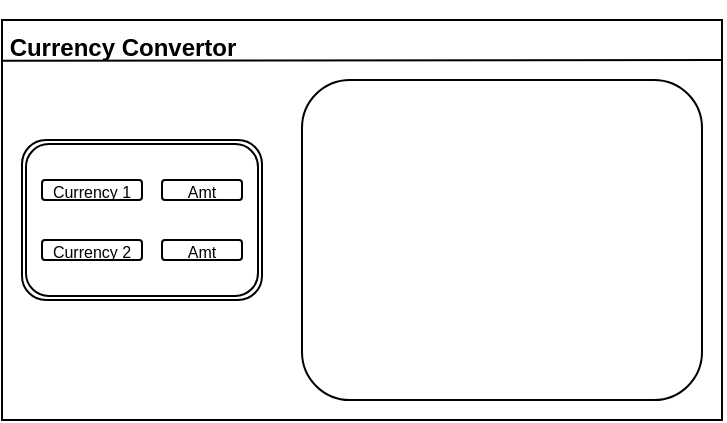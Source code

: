<mxfile version="23.1.1" type="github">
  <diagram name="Page-1" id="5f0bae14-7c28-e335-631c-24af17079c00">
    <mxGraphModel dx="398" dy="217" grid="1" gridSize="10" guides="1" tooltips="1" connect="1" arrows="1" fold="1" page="1" pageScale="1" pageWidth="1100" pageHeight="850" background="none" math="0" shadow="0">
      <root>
        <mxCell id="0" />
        <mxCell id="1" parent="0" />
        <mxCell id="MlbQ3381bBgCuxPbHRA2-1" value="" style="rounded=0;whiteSpace=wrap;html=1;" vertex="1" parent="1">
          <mxGeometry x="80" y="80" width="360" height="200" as="geometry" />
        </mxCell>
        <mxCell id="MlbQ3381bBgCuxPbHRA2-3" value="" style="endArrow=none;html=1;rounded=0;entryX=0;entryY=0.102;entryDx=0;entryDy=0;entryPerimeter=0;" edge="1" parent="1" target="MlbQ3381bBgCuxPbHRA2-1">
          <mxGeometry width="50" height="50" relative="1" as="geometry">
            <mxPoint x="440" y="100" as="sourcePoint" />
            <mxPoint x="430" y="240" as="targetPoint" />
          </mxGeometry>
        </mxCell>
        <mxCell id="MlbQ3381bBgCuxPbHRA2-4" value="&lt;font style=&quot;font-size: 12px;&quot;&gt;Currency Convertor&lt;/font&gt;" style="text;strokeColor=none;fillColor=none;html=1;fontSize=24;fontStyle=1;verticalAlign=middle;align=center;" vertex="1" parent="1">
          <mxGeometry x="90" y="70" width="100" height="40" as="geometry" />
        </mxCell>
        <mxCell id="MlbQ3381bBgCuxPbHRA2-5" value="" style="shape=ext;double=1;rounded=1;whiteSpace=wrap;html=1;" vertex="1" parent="1">
          <mxGeometry x="90" y="140" width="120" height="80" as="geometry" />
        </mxCell>
        <mxCell id="MlbQ3381bBgCuxPbHRA2-8" value="&lt;font style=&quot;font-size: 8px;&quot;&gt;Currency 1&lt;/font&gt;" style="rounded=1;whiteSpace=wrap;html=1;" vertex="1" parent="1">
          <mxGeometry x="100" y="160" width="50" height="10" as="geometry" />
        </mxCell>
        <mxCell id="MlbQ3381bBgCuxPbHRA2-9" value="&lt;font style=&quot;font-size: 8px;&quot;&gt;Amt&lt;/font&gt;" style="rounded=1;whiteSpace=wrap;html=1;" vertex="1" parent="1">
          <mxGeometry x="160" y="160" width="40" height="10" as="geometry" />
        </mxCell>
        <mxCell id="MlbQ3381bBgCuxPbHRA2-14" value="&lt;font style=&quot;font-size: 8px;&quot;&gt;Currency 2&lt;br&gt;&lt;/font&gt;" style="rounded=1;whiteSpace=wrap;html=1;" vertex="1" parent="1">
          <mxGeometry x="100" y="190" width="50" height="10" as="geometry" />
        </mxCell>
        <mxCell id="MlbQ3381bBgCuxPbHRA2-15" value="&lt;font style=&quot;font-size: 8px;&quot;&gt;Amt&lt;/font&gt;" style="rounded=1;whiteSpace=wrap;html=1;" vertex="1" parent="1">
          <mxGeometry x="160" y="190" width="40" height="10" as="geometry" />
        </mxCell>
        <mxCell id="MlbQ3381bBgCuxPbHRA2-16" value="" style="rounded=1;whiteSpace=wrap;html=1;" vertex="1" parent="1">
          <mxGeometry x="230" y="110" width="200" height="160" as="geometry" />
        </mxCell>
      </root>
    </mxGraphModel>
  </diagram>
</mxfile>

